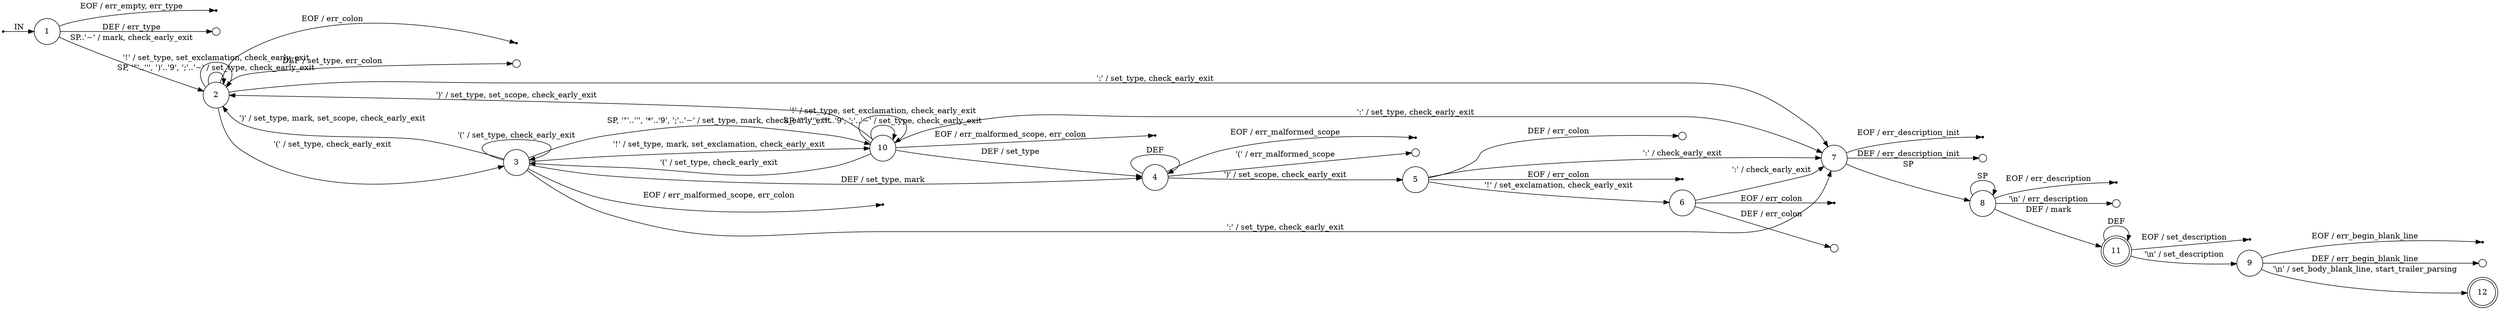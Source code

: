 digraph conventionalcommits {
	rankdir=LR;
	node [ shape = point ];
	ENTRY;
	eof_1;
	eof_2;
	eof_3;
	eof_4;
	eof_5;
	eof_6;
	eof_7;
	eof_8;
	eof_9;
	eof_10;
	eof_11;
	node [ shape = circle, height = 0.2 ];
	err_1 [ label=""];
	err_2 [ label=""];
	err_4 [ label=""];
	err_5 [ label=""];
	err_6 [ label=""];
	err_7 [ label=""];
	err_8 [ label=""];
	err_9 [ label=""];
	node [ fixedsize = true, height = 0.65, shape = doublecircle ];
	11;
	12;
	node [ shape = circle ];
	1 -> 2 [ label = "SP..'~' / mark, check_early_exit" ];
	1 -> err_1 [ label = "DEF / err_type" ];
	2 -> 2 [ label = "SP, '\"'..''', ')'..'9', ';'..'~' / set_type, check_early_exit" ];
	2 -> 2 [ label = "'!' / set_type, set_exclamation, check_early_exit" ];
	2 -> 3 [ label = "'(' / set_type, check_early_exit" ];
	2 -> 7 [ label = "':' / set_type, check_early_exit" ];
	2 -> err_2 [ label = "DEF / set_type, err_colon" ];
	3 -> 10 [ label = "SP, '\"'..''', '*'..'9', ';'..'~' / set_type, mark, check_early_exit" ];
	3 -> 10 [ label = "'!' / set_type, mark, set_exclamation, check_early_exit" ];
	3 -> 3 [ label = "'(' / set_type, check_early_exit" ];
	3 -> 2 [ label = "')' / set_type, mark, set_scope, check_early_exit" ];
	3 -> 7 [ label = "':' / set_type, check_early_exit" ];
	3 -> 4 [ label = "DEF / set_type, mark" ];
	4 -> err_4 [ label = "'(' / err_malformed_scope" ];
	4 -> 5 [ label = "')' / set_scope, check_early_exit" ];
	4 -> 4 [ label = "DEF" ];
	5 -> 6 [ label = "'!' / set_exclamation, check_early_exit" ];
	5 -> 7 [ label = "':' / check_early_exit" ];
	5 -> err_5 [ label = "DEF / err_colon" ];
	6 -> 7 [ label = "':' / check_early_exit" ];
	6 -> err_6 [ label = "DEF / err_colon" ];
	7 -> 8 [ label = "SP" ];
	7 -> err_7 [ label = "DEF / err_description_init" ];
	8 -> err_8 [ label = "'\\n' / err_description" ];
	8 -> 8 [ label = "SP" ];
	8 -> 11 [ label = "DEF / mark" ];
	9 -> 12 [ label = "'\\n' / set_body_blank_line, start_trailer_parsing" ];
	9 -> err_9 [ label = "DEF / err_begin_blank_line" ];
	10 -> 10 [ label = "SP, '\"'..''', '*'..'9', ';'..'~' / set_type, check_early_exit" ];
	10 -> 10 [ label = "'!' / set_type, set_exclamation, check_early_exit" ];
	10 -> 3 [ label = "'(' / set_type, check_early_exit" ];
	10 -> 2 [ label = "')' / set_type, set_scope, check_early_exit" ];
	10 -> 7 [ label = "':' / set_type, check_early_exit" ];
	10 -> 4 [ label = "DEF / set_type" ];
	11 -> 9 [ label = "'\\n' / set_description" ];
	11 -> 11 [ label = "DEF" ];
	ENTRY -> 1 [ label = "IN" ];
	1 -> eof_1 [ label = "EOF / err_empty, err_type" ];
	2 -> eof_2 [ label = "EOF / err_colon" ];
	3 -> eof_3 [ label = "EOF / err_malformed_scope, err_colon" ];
	4 -> eof_4 [ label = "EOF / err_malformed_scope" ];
	5 -> eof_5 [ label = "EOF / err_colon" ];
	6 -> eof_6 [ label = "EOF / err_colon" ];
	7 -> eof_7 [ label = "EOF / err_description_init" ];
	8 -> eof_8 [ label = "EOF / err_description" ];
	9 -> eof_9 [ label = "EOF / err_begin_blank_line" ];
	10 -> eof_10 [ label = "EOF / err_malformed_scope, err_colon" ];
	11 -> eof_11 [ label = "EOF / set_description" ];
}
